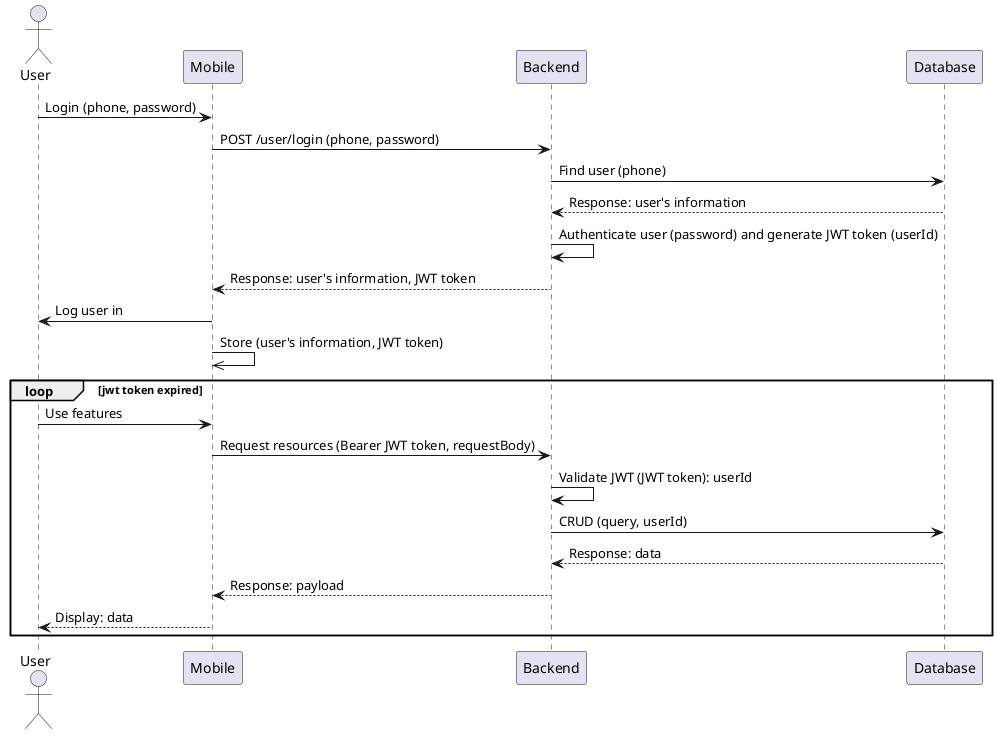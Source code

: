 @startuml
actor User
User -> Mobile: Login (phone, password)
Mobile -> Backend: POST /user/login (phone, password)
Backend -> Database: Find user (phone)
Database --> Backend: Response: user's information
Backend -> Backend: Authenticate user (password) and generate JWT token (userId)
Backend --> Mobile: Response: user's information, JWT token
Mobile -> User: Log user in
Mobile ->> Mobile: Store (user's information, JWT token)
loop jwt token expired
  User -> Mobile: Use features
  Mobile -> Backend: Request resources (Bearer JWT token, requestBody)
  Backend -> Backend: Validate JWT (JWT token): userId
  Backend -> Database: CRUD (query, userId)
  Database --> Backend: Response: data
  Backend --> Mobile: Response: payload
  Mobile --> User: Display: data
end
@enduml